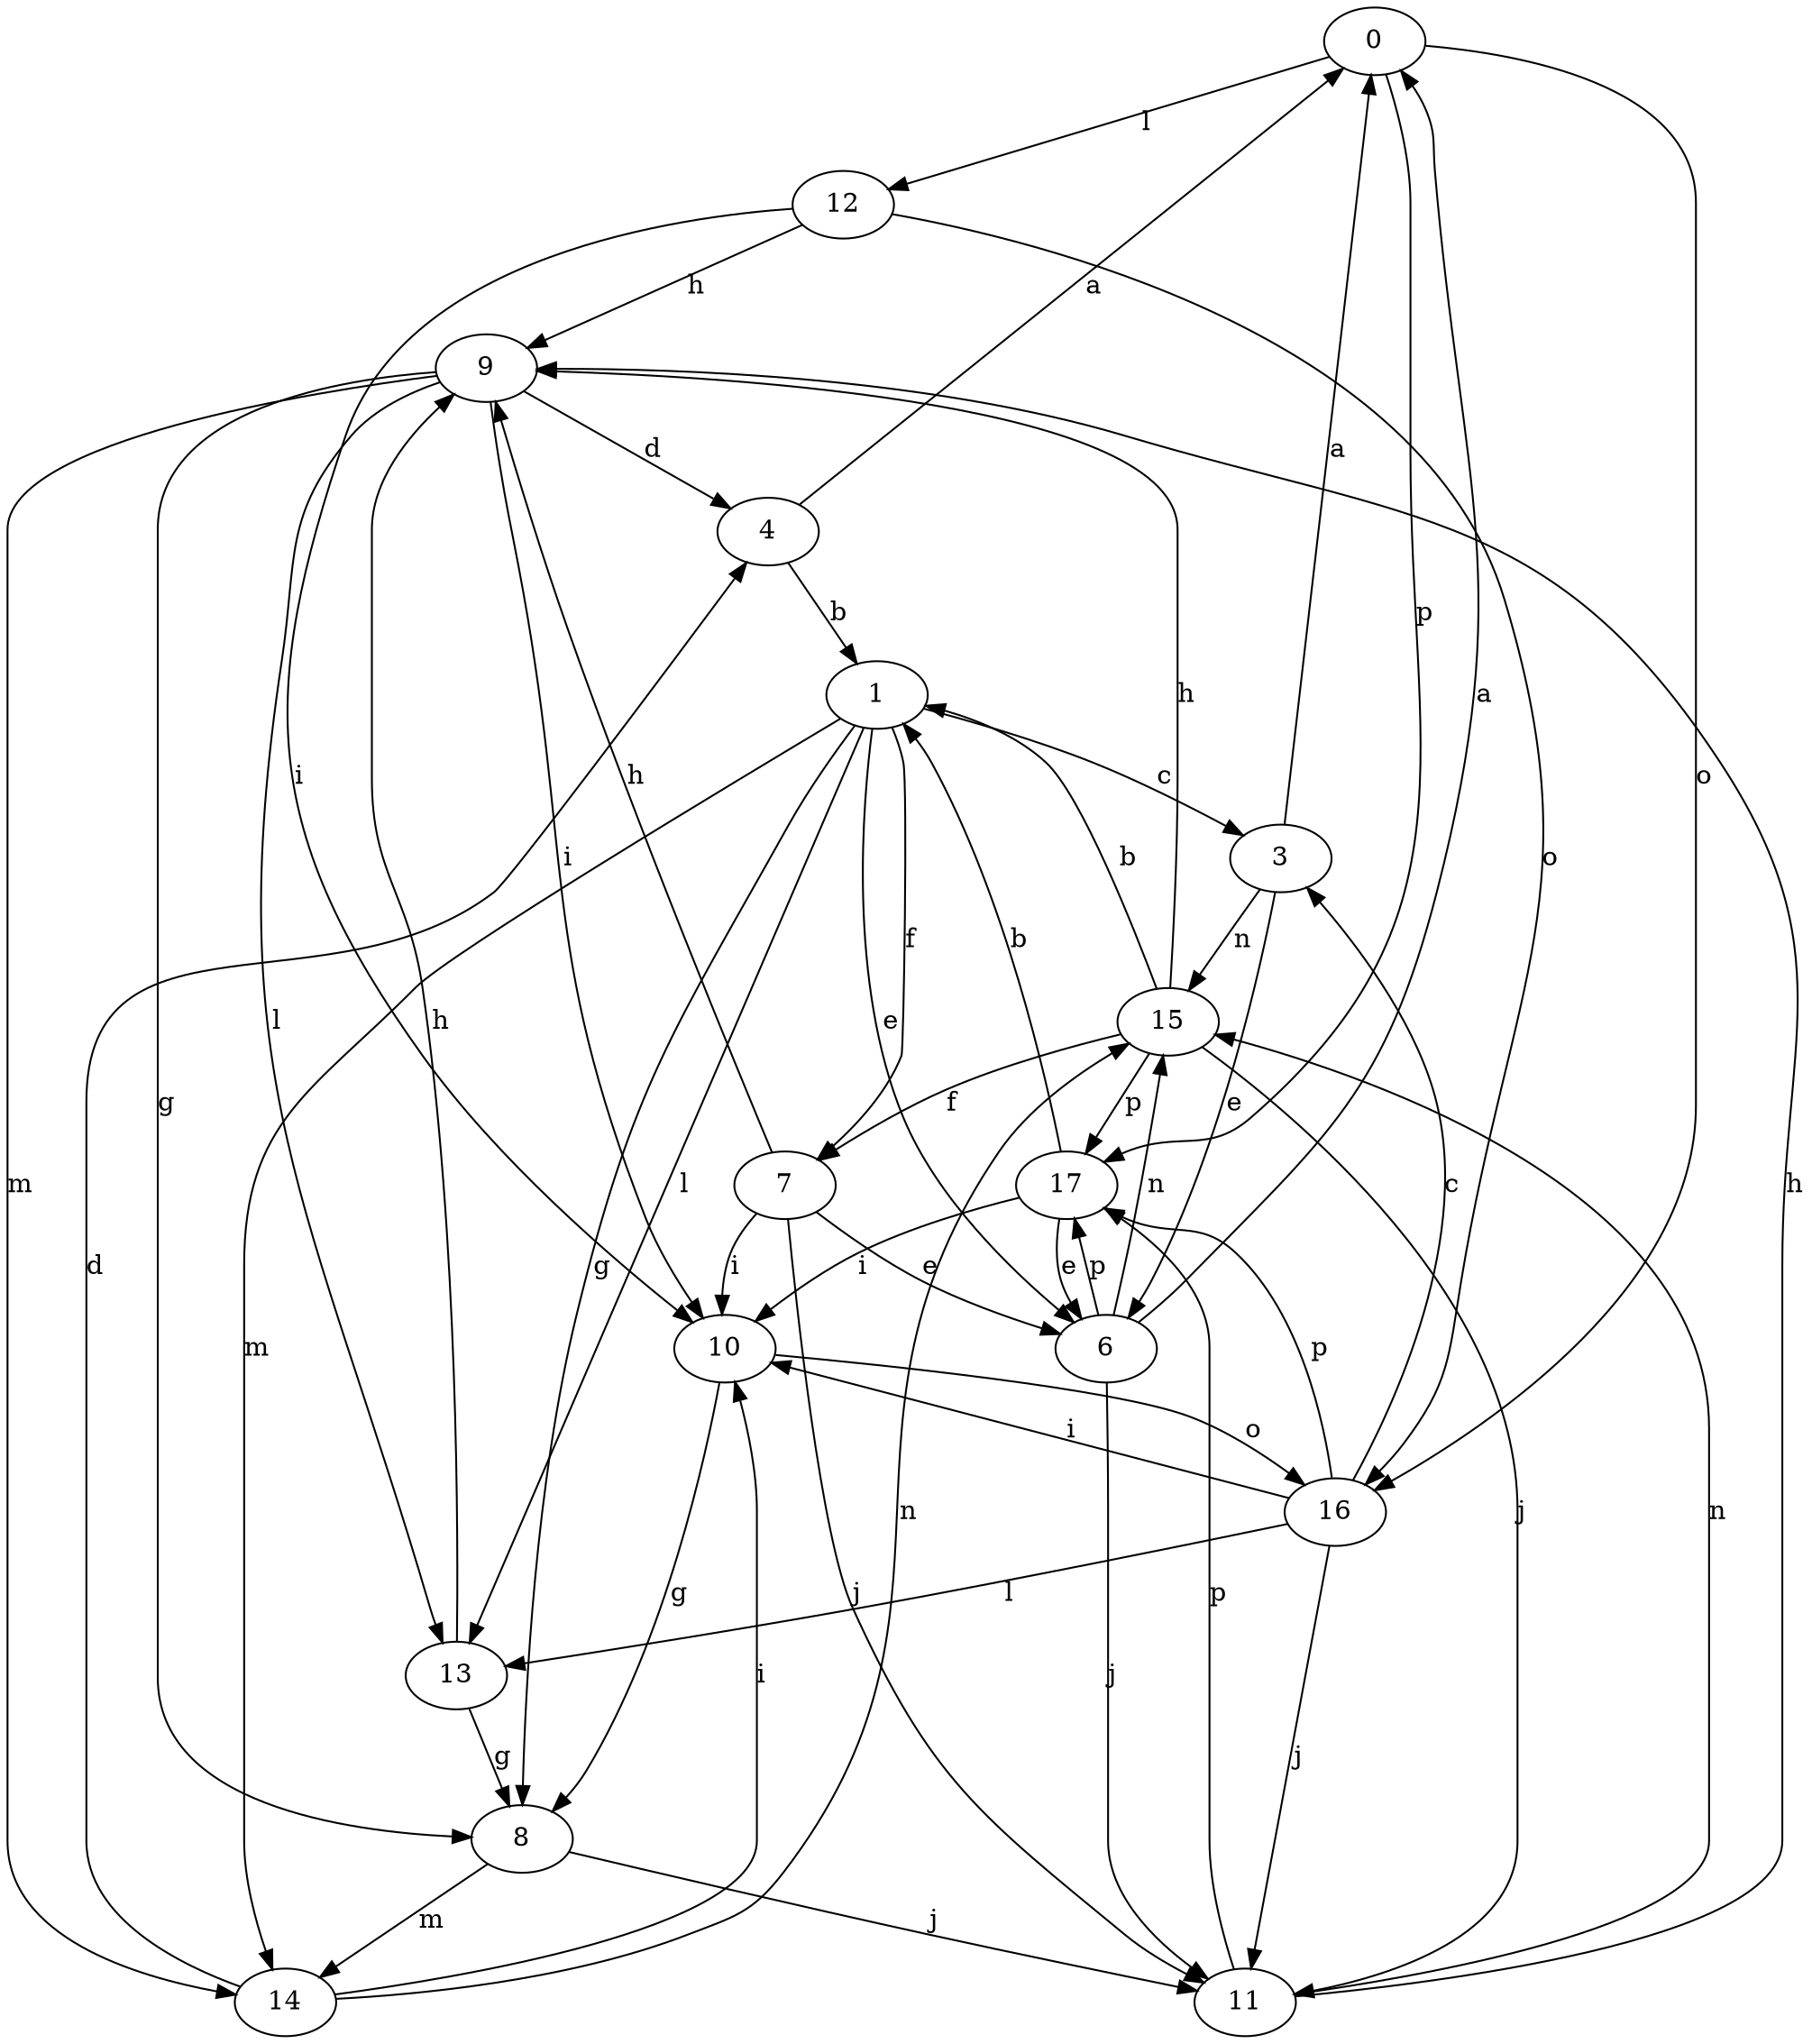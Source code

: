 strict digraph  {
0;
1;
3;
4;
6;
7;
8;
9;
10;
11;
12;
13;
14;
15;
16;
17;
0 -> 12  [label=l];
0 -> 16  [label=o];
0 -> 17  [label=p];
1 -> 3  [label=c];
1 -> 6  [label=e];
1 -> 7  [label=f];
1 -> 8  [label=g];
1 -> 13  [label=l];
1 -> 14  [label=m];
3 -> 0  [label=a];
3 -> 6  [label=e];
3 -> 15  [label=n];
4 -> 0  [label=a];
4 -> 1  [label=b];
6 -> 0  [label=a];
6 -> 11  [label=j];
6 -> 15  [label=n];
6 -> 17  [label=p];
7 -> 6  [label=e];
7 -> 9  [label=h];
7 -> 10  [label=i];
7 -> 11  [label=j];
8 -> 11  [label=j];
8 -> 14  [label=m];
9 -> 4  [label=d];
9 -> 8  [label=g];
9 -> 10  [label=i];
9 -> 13  [label=l];
9 -> 14  [label=m];
10 -> 8  [label=g];
10 -> 16  [label=o];
11 -> 9  [label=h];
11 -> 15  [label=n];
11 -> 17  [label=p];
12 -> 9  [label=h];
12 -> 10  [label=i];
12 -> 16  [label=o];
13 -> 8  [label=g];
13 -> 9  [label=h];
14 -> 4  [label=d];
14 -> 10  [label=i];
14 -> 15  [label=n];
15 -> 1  [label=b];
15 -> 7  [label=f];
15 -> 9  [label=h];
15 -> 11  [label=j];
15 -> 17  [label=p];
16 -> 3  [label=c];
16 -> 10  [label=i];
16 -> 11  [label=j];
16 -> 13  [label=l];
16 -> 17  [label=p];
17 -> 1  [label=b];
17 -> 6  [label=e];
17 -> 10  [label=i];
}
